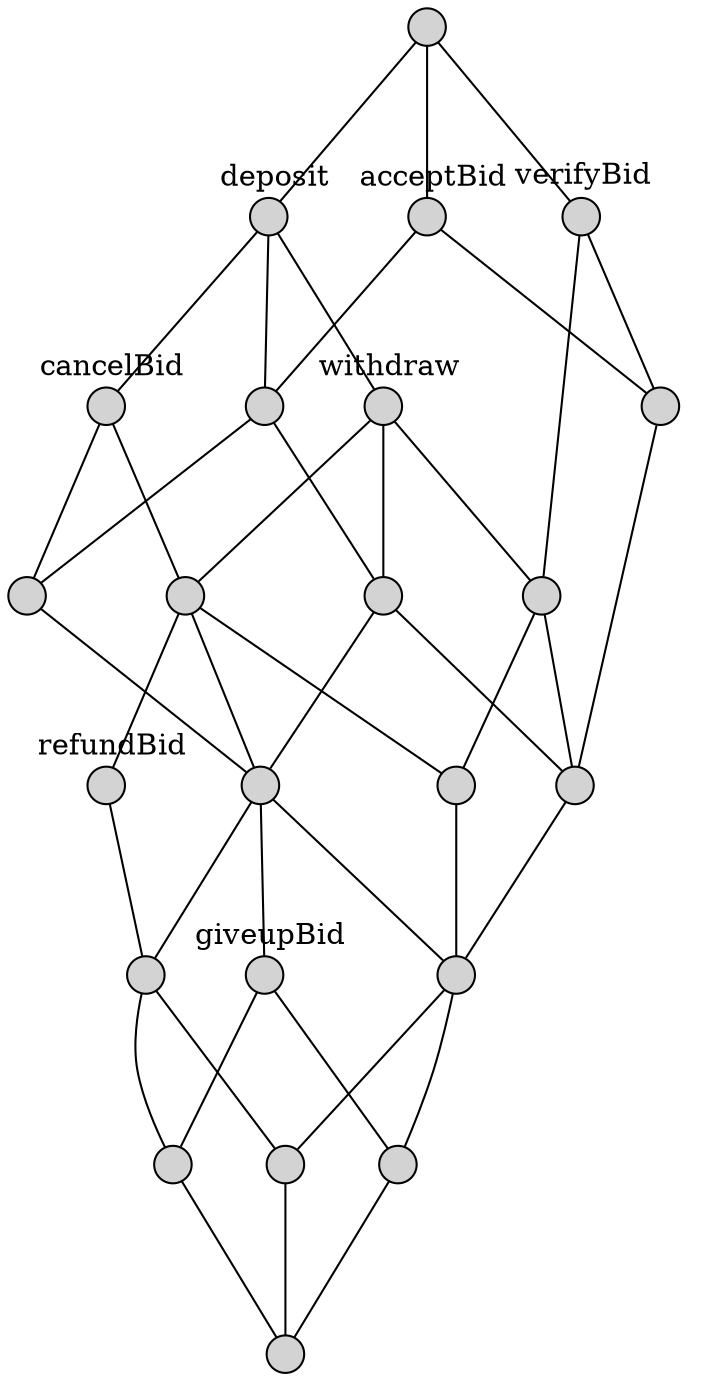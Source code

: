 // <Lattice object of 3 atoms 23 concepts 3 coatoms at 0x7facd267ebe0>
digraph Lattice {
	node [label="" shape=circle style=filled width=.25]
	edge [dir=none labeldistance=1.5 minlen=2]
	c0
	c1
	c1 -> c1 [color=transparent headlabel="" labelangle=270]
	c1 -> c0
	c2
	c2 -> c2 [color=transparent headlabel="" labelangle=270]
	c2 -> c0
	c3
	c3 -> c3 [color=transparent headlabel="" labelangle=270]
	c3 -> c0
	c4
	c4 -> c1
	c4 -> c2
	c5
	c5 -> c1
	c5 -> c3
	c6
	c6 -> c6 [color=transparent headlabel="" labelangle=270]
	c6 -> c4
	c7
	c7 -> c7 [color=transparent headlabel="" labelangle=270]
	c7 -> c4
	c8
	c8 -> c8 [color=transparent headlabel="" labelangle=270]
	c8 -> c8 [color=transparent labelangle=90 taillabel=refundBid]
	c8 -> c5
	c9
	c9 -> c9 [color=transparent headlabel="" labelangle=270]
	c9 -> c9 [color=transparent labelangle=90 taillabel=giveupBid]
	c9 -> c2
	c9 -> c3
	c10
	c10 -> c6
	c10 -> c7
	c11
	c11 -> c4
	c11 -> c5
	c11 -> c9
	c12
	c12 -> c6
	c12 -> c11
	c13
	c13 -> c13 [color=transparent headlabel="" labelangle=270]
	c13 -> c11
	c14
	c14 -> c12
	c14 -> c13
	c15
	c15 -> c15 [color=transparent headlabel="" labelangle=270]
	c15 -> c6
	c16
	c16 -> c16 [color=transparent labelangle=90 taillabel=verifyBid]
	c16 -> c10
	c16 -> c15
	c17
	c17 -> c17 [color=transparent headlabel="" labelangle=270]
	c17 -> c7
	c17 -> c8
	c17 -> c11
	c18
	c18 -> c18 [color=transparent headlabel="" labelangle=270]
	c18 -> c18 [color=transparent labelangle=90 taillabel=withdraw]
	c18 -> c10
	c18 -> c12
	c18 -> c17
	c19
	c19 -> c19 [color=transparent headlabel="" labelangle=270]
	c19 -> c19 [color=transparent labelangle=90 taillabel=cancelBid]
	c19 -> c13
	c19 -> c17
	c20
	c20 -> c20 [color=transparent headlabel="" labelangle=270]
	c20 -> c20 [color=transparent labelangle=90 taillabel=acceptBid]
	c20 -> c14
	c20 -> c15
	c21
	c21 -> c21 [color=transparent headlabel="" labelangle=270]
	c21 -> c21 [color=transparent labelangle=90 taillabel=deposit]
	c21 -> c14
	c21 -> c18
	c21 -> c19
	c22
	c22 -> c16
	c22 -> c20
	c22 -> c21
}
